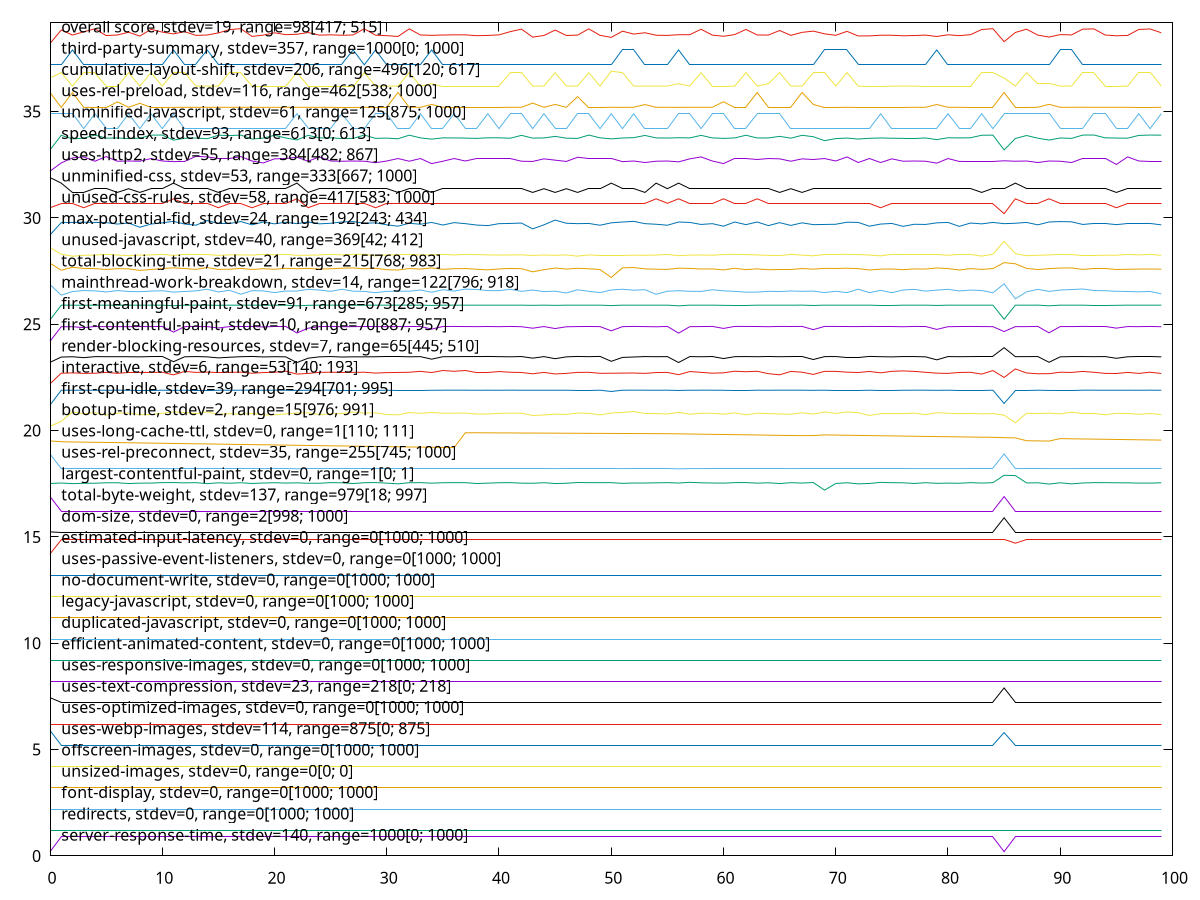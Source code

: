 $_serverResponseTime <<EOF
0.2
0.8999999999999999
0.8999999999999999
0.8999999999999999
0.8999999999999999
0.8999999999999999
0.8999999999999999
0.8999999999999999
0.8999999999999999
0.8999999999999999
0.8999999999999999
0.8999999999999999
0.8999999999999999
0.8999999999999999
0.8999999999999999
0.8999999999999999
0.8999999999999999
0.8999999999999999
0.8999999999999999
0.8999999999999999
0.8999999999999999
0.8999999999999999
0.8999999999999999
0.8999999999999999
0.8999999999999999
0.8999999999999999
0.8999999999999999
0.8999999999999999
0.8999999999999999
0.8999999999999999
0.8999999999999999
0.8999999999999999
0.8999999999999999
0.8999999999999999
0.8999999999999999
0.8999999999999999
0.8999999999999999
0.8999999999999999
0.8999999999999999
0.8999999999999999
0.8999999999999999
0.8999999999999999
0.8999999999999999
0.8999999999999999
0.8999999999999999
0.8999999999999999
0.8999999999999999
0.8999999999999999
0.8999999999999999
0.8999999999999999
0.8999999999999999
0.8999999999999999
0.8999999999999999
0.8999999999999999
0.8999999999999999
0.8999999999999999
0.8999999999999999
0.8999999999999999
0.8999999999999999
0.8999999999999999
0.8999999999999999
0.8999999999999999
0.8999999999999999
0.8999999999999999
0.8999999999999999
0.8999999999999999
0.8999999999999999
0.8999999999999999
0.8999999999999999
0.8999999999999999
0.8999999999999999
0.8999999999999999
0.8999999999999999
0.8999999999999999
0.8999999999999999
0.8999999999999999
0.8999999999999999
0.8999999999999999
0.8999999999999999
0.8999999999999999
0.8999999999999999
0.8999999999999999
0.8999999999999999
0.8999999999999999
0.8999999999999999
0.2
0.8999999999999999
0.8999999999999999
0.8999999999999999
0.8999999999999999
0.8999999999999999
0.8999999999999999
0.8999999999999999
0.8999999999999999
0.8999999999999999
0.8999999999999999
0.8999999999999999
0.8999999999999999
0.8999999999999999
0.8999999999999999
EOF
$_redirects <<EOF
1.2
1.2
1.2
1.2
1.2
1.2
1.2
1.2
1.2
1.2
1.2
1.2
1.2
1.2
1.2
1.2
1.2
1.2
1.2
1.2
1.2
1.2
1.2
1.2
1.2
1.2
1.2
1.2
1.2
1.2
1.2
1.2
1.2
1.2
1.2
1.2
1.2
1.2
1.2
1.2
1.2
1.2
1.2
1.2
1.2
1.2
1.2
1.2
1.2
1.2
1.2
1.2
1.2
1.2
1.2
1.2
1.2
1.2
1.2
1.2
1.2
1.2
1.2
1.2
1.2
1.2
1.2
1.2
1.2
1.2
1.2
1.2
1.2
1.2
1.2
1.2
1.2
1.2
1.2
1.2
1.2
1.2
1.2
1.2
1.2
1.2
1.2
1.2
1.2
1.2
1.2
1.2
1.2
1.2
1.2
1.2
1.2
1.2
1.2
1.2
EOF
$_fontDisplay <<EOF
2.2
2.2
2.2
2.2
2.2
2.2
2.2
2.2
2.2
2.2
2.2
2.2
2.2
2.2
2.2
2.2
2.2
2.2
2.2
2.2
2.2
2.2
2.2
2.2
2.2
2.2
2.2
2.2
2.2
2.2
2.2
2.2
2.2
2.2
2.2
2.2
2.2
2.2
2.2
2.2
2.2
2.2
2.2
2.2
2.2
2.2
2.2
2.2
2.2
2.2
2.2
2.2
2.2
2.2
2.2
2.2
2.2
2.2
2.2
2.2
2.2
2.2
2.2
2.2
2.2
2.2
2.2
2.2
2.2
2.2
2.2
2.2
2.2
2.2
2.2
2.2
2.2
2.2
2.2
2.2
2.2
2.2
2.2
2.2
2.2
2.2
2.2
2.2
2.2
2.2
2.2
2.2
2.2
2.2
2.2
2.2
2.2
2.2
2.2
2.2
EOF
$_unsizedImages <<EOF
3.2
3.2
3.2
3.2
3.2
3.2
3.2
3.2
3.2
3.2
3.2
3.2
3.2
3.2
3.2
3.2
3.2
3.2
3.2
3.2
3.2
3.2
3.2
3.2
3.2
3.2
3.2
3.2
3.2
3.2
3.2
3.2
3.2
3.2
3.2
3.2
3.2
3.2
3.2
3.2
3.2
3.2
3.2
3.2
3.2
3.2
3.2
3.2
3.2
3.2
3.2
3.2
3.2
3.2
3.2
3.2
3.2
3.2
3.2
3.2
3.2
3.2
3.2
3.2
3.2
3.2
3.2
3.2
3.2
3.2
3.2
3.2
3.2
3.2
3.2
3.2
3.2
3.2
3.2
3.2
3.2
3.2
3.2
3.2
3.2
3.2
3.2
3.2
3.2
3.2
3.2
3.2
3.2
3.2
3.2
3.2
3.2
3.2
3.2
3.2
EOF
$_offscreenImages <<EOF
4.2
4.2
4.2
4.2
4.2
4.2
4.2
4.2
4.2
4.2
4.2
4.2
4.2
4.2
4.2
4.2
4.2
4.2
4.2
4.2
4.2
4.2
4.2
4.2
4.2
4.2
4.2
4.2
4.2
4.2
4.2
4.2
4.2
4.2
4.2
4.2
4.2
4.2
4.2
4.2
4.2
4.2
4.2
4.2
4.2
4.2
4.2
4.2
4.2
4.2
4.2
4.2
4.2
4.2
4.2
4.2
4.2
4.2
4.2
4.2
4.2
4.2
4.2
4.2
4.2
4.2
4.2
4.2
4.2
4.2
4.2
4.2
4.2
4.2
4.2
4.2
4.2
4.2
4.2
4.2
4.2
4.2
4.2
4.2
4.2
4.2
4.2
4.2
4.2
4.2
4.2
4.2
4.2
4.2
4.2
4.2
4.2
4.2
4.2
4.2
EOF
$_usesWebpImages <<EOF
5.9
5.2
5.2
5.2
5.2
5.2
5.2
5.2
5.2
5.2
5.2
5.2
5.2
5.2
5.2
5.2
5.2
5.2
5.2
5.2
5.2
5.2
5.2
5.2
5.2
5.2
5.2
5.2
5.2
5.2
5.2
5.2
5.2
5.2
5.2
5.2
5.2
5.2
5.2
5.2
5.2
5.2
5.2
5.2
5.2
5.2
5.2
5.2
5.2
5.2
5.2
5.2
5.2
5.2
5.2
5.2
5.2
5.2
5.2
5.2
5.2
5.2
5.2
5.2
5.2
5.2
5.2
5.2
5.2
5.2
5.2
5.2
5.2
5.2
5.2
5.2
5.2
5.2
5.2
5.2
5.2
5.2
5.2
5.2
5.2
5.8
5.2
5.2
5.2
5.2
5.2
5.2
5.2
5.2
5.2
5.2
5.2
5.2
5.2
5.2
EOF
$_usesOptimizedImages <<EOF
6.2
6.2
6.2
6.2
6.2
6.2
6.2
6.2
6.2
6.2
6.2
6.2
6.2
6.2
6.2
6.2
6.2
6.2
6.2
6.2
6.2
6.2
6.2
6.2
6.2
6.2
6.2
6.2
6.2
6.2
6.2
6.2
6.2
6.2
6.2
6.2
6.2
6.2
6.2
6.2
6.2
6.2
6.2
6.2
6.2
6.2
6.2
6.2
6.2
6.2
6.2
6.2
6.2
6.2
6.2
6.2
6.2
6.2
6.2
6.2
6.2
6.2
6.2
6.2
6.2
6.2
6.2
6.2
6.2
6.2
6.2
6.2
6.2
6.2
6.2
6.2
6.2
6.2
6.2
6.2
6.2
6.2
6.2
6.2
6.2
6.2
6.2
6.2
6.2
6.2
6.2
6.2
6.2
6.2
6.2
6.2
6.2
6.2
6.2
6.2
EOF
$_usesTextCompression <<EOF
7.4421621621621625
7.2
7.2
7.2
7.2
7.2
7.2
7.2
7.2
7.2
7.2
7.2
7.2
7.2
7.2
7.2
7.2
7.2
7.2
7.2
7.2
7.2
7.2
7.2
7.2
7.2
7.2
7.2
7.2
7.2
7.2
7.2
7.2
7.2
7.2
7.2
7.2
7.2
7.2
7.2
7.2
7.2
7.2
7.2
7.2
7.2
7.2
7.2
7.2
7.2
7.2
7.2
7.2
7.2
7.2
7.2
7.2
7.2
7.2
7.2
7.2
7.2
7.2
7.2
7.2
7.2
7.2
7.2
7.2
7.2
7.2
7.2
7.2
7.2
7.2
7.2
7.2
7.2
7.2
7.2
7.2
7.2
7.2
7.2
7.2
7.9
7.2
7.2
7.2
7.2
7.2
7.2
7.2
7.2
7.2
7.2
7.2
7.2
7.2
7.2
EOF
$_usesResponsiveImages <<EOF
8.2
8.2
8.2
8.2
8.2
8.2
8.2
8.2
8.2
8.2
8.2
8.2
8.2
8.2
8.2
8.2
8.2
8.2
8.2
8.2
8.2
8.2
8.2
8.2
8.2
8.2
8.2
8.2
8.2
8.2
8.2
8.2
8.2
8.2
8.2
8.2
8.2
8.2
8.2
8.2
8.2
8.2
8.2
8.2
8.2
8.2
8.2
8.2
8.2
8.2
8.2
8.2
8.2
8.2
8.2
8.2
8.2
8.2
8.2
8.2
8.2
8.2
8.2
8.2
8.2
8.2
8.2
8.2
8.2
8.2
8.2
8.2
8.2
8.2
8.2
8.2
8.2
8.2
8.2
8.2
8.2
8.2
8.2
8.2
8.2
8.2
8.2
8.2
8.2
8.2
8.2
8.2
8.2
8.2
8.2
8.2
8.2
8.2
8.2
8.2
EOF
$_efficientAnimatedContent <<EOF
9.2
9.2
9.2
9.2
9.2
9.2
9.2
9.2
9.2
9.2
9.2
9.2
9.2
9.2
9.2
9.2
9.2
9.2
9.2
9.2
9.2
9.2
9.2
9.2
9.2
9.2
9.2
9.2
9.2
9.2
9.2
9.2
9.2
9.2
9.2
9.2
9.2
9.2
9.2
9.2
9.2
9.2
9.2
9.2
9.2
9.2
9.2
9.2
9.2
9.2
9.2
9.2
9.2
9.2
9.2
9.2
9.2
9.2
9.2
9.2
9.2
9.2
9.2
9.2
9.2
9.2
9.2
9.2
9.2
9.2
9.2
9.2
9.2
9.2
9.2
9.2
9.2
9.2
9.2
9.2
9.2
9.2
9.2
9.2
9.2
9.2
9.2
9.2
9.2
9.2
9.2
9.2
9.2
9.2
9.2
9.2
9.2
9.2
9.2
9.2
EOF
$_duplicatedJavascript <<EOF
10.2
10.2
10.2
10.2
10.2
10.2
10.2
10.2
10.2
10.2
10.2
10.2
10.2
10.2
10.2
10.2
10.2
10.2
10.2
10.2
10.2
10.2
10.2
10.2
10.2
10.2
10.2
10.2
10.2
10.2
10.2
10.2
10.2
10.2
10.2
10.2
10.2
10.2
10.2
10.2
10.2
10.2
10.2
10.2
10.2
10.2
10.2
10.2
10.2
10.2
10.2
10.2
10.2
10.2
10.2
10.2
10.2
10.2
10.2
10.2
10.2
10.2
10.2
10.2
10.2
10.2
10.2
10.2
10.2
10.2
10.2
10.2
10.2
10.2
10.2
10.2
10.2
10.2
10.2
10.2
10.2
10.2
10.2
10.2
10.2
10.2
10.2
10.2
10.2
10.2
10.2
10.2
10.2
10.2
10.2
10.2
10.2
10.2
10.2
10.2
EOF
$_legacyJavascript <<EOF
11.2
11.2
11.2
11.2
11.2
11.2
11.2
11.2
11.2
11.2
11.2
11.2
11.2
11.2
11.2
11.2
11.2
11.2
11.2
11.2
11.2
11.2
11.2
11.2
11.2
11.2
11.2
11.2
11.2
11.2
11.2
11.2
11.2
11.2
11.2
11.2
11.2
11.2
11.2
11.2
11.2
11.2
11.2
11.2
11.2
11.2
11.2
11.2
11.2
11.2
11.2
11.2
11.2
11.2
11.2
11.2
11.2
11.2
11.2
11.2
11.2
11.2
11.2
11.2
11.2
11.2
11.2
11.2
11.2
11.2
11.2
11.2
11.2
11.2
11.2
11.2
11.2
11.2
11.2
11.2
11.2
11.2
11.2
11.2
11.2
11.2
11.2
11.2
11.2
11.2
11.2
11.2
11.2
11.2
11.2
11.2
11.2
11.2
11.2
11.2
EOF
$_noDocumentWrite <<EOF
12.2
12.2
12.2
12.2
12.2
12.2
12.2
12.2
12.2
12.2
12.2
12.2
12.2
12.2
12.2
12.2
12.2
12.2
12.2
12.2
12.2
12.2
12.2
12.2
12.2
12.2
12.2
12.2
12.2
12.2
12.2
12.2
12.2
12.2
12.2
12.2
12.2
12.2
12.2
12.2
12.2
12.2
12.2
12.2
12.2
12.2
12.2
12.2
12.2
12.2
12.2
12.2
12.2
12.2
12.2
12.2
12.2
12.2
12.2
12.2
12.2
12.2
12.2
12.2
12.2
12.2
12.2
12.2
12.2
12.2
12.2
12.2
12.2
12.2
12.2
12.2
12.2
12.2
12.2
12.2
12.2
12.2
12.2
12.2
12.2
12.2
12.2
12.2
12.2
12.2
12.2
12.2
12.2
12.2
12.2
12.2
12.2
12.2
12.2
12.2
EOF
$_usesPassiveEventListeners <<EOF
13.2
13.2
13.2
13.2
13.2
13.2
13.2
13.2
13.2
13.2
13.2
13.2
13.2
13.2
13.2
13.2
13.2
13.2
13.2
13.2
13.2
13.2
13.2
13.2
13.2
13.2
13.2
13.2
13.2
13.2
13.2
13.2
13.2
13.2
13.2
13.2
13.2
13.2
13.2
13.2
13.2
13.2
13.2
13.2
13.2
13.2
13.2
13.2
13.2
13.2
13.2
13.2
13.2
13.2
13.2
13.2
13.2
13.2
13.2
13.2
13.2
13.2
13.2
13.2
13.2
13.2
13.2
13.2
13.2
13.2
13.2
13.2
13.2
13.2
13.2
13.2
13.2
13.2
13.2
13.2
13.2
13.2
13.2
13.2
13.2
13.2
13.2
13.2
13.2
13.2
13.2
13.2
13.2
13.2
13.2
13.2
13.2
13.2
13.2
13.2
EOF
$_estimatedInputLatency <<EOF
14.2
14.899999999999999
14.899999999999999
14.899999999999999
14.899999999999999
14.899999999999999
14.899999999999999
14.899999999999999
14.899999999999999
14.899999999999999
14.899999999999999
14.899999999999999
14.899999999999999
14.899999999999999
14.899999999999999
14.899999999999999
14.899999999999999
14.899999999999999
14.899999999999999
14.899999999999999
14.899999999999999
14.899999999999999
14.899999999999999
14.899999999999999
14.899999999999999
14.899999999999999
14.899999999999999
14.899999999999999
14.899999999999999
14.899999999999999
14.899999999999999
14.899999999999999
14.899999999999999
14.899999999999999
14.899999999999999
14.899999999999999
14.899999999999999
14.899999999999999
14.899999999999999
14.899999999999999
14.899999999999999
14.899999999999999
14.899999999999999
14.899999999999999
14.899999999999999
14.899999999999999
14.899999999999999
14.899999999999999
14.899999999999999
14.899999999999999
14.899999999999999
14.899999999999999
14.899999999999999
14.899999999999999
14.899999999999999
14.899999999999999
14.899999999999999
14.899999999999999
14.899999999999999
14.899999999999999
14.899999999999999
14.899999999999999
14.899999999999999
14.899999999999999
14.899999999999999
14.899999999999999
14.899999999999999
14.899999999999999
14.899999999999999
14.899999999999999
14.899999999999999
14.899999999999999
14.899999999999999
14.899999999999999
14.899999999999999
14.899999999999999
14.899999999999999
14.899999999999999
14.899999999999999
14.899999999999999
14.899999999999999
14.899999999999999
14.899999999999999
14.899999999999999
14.899999999999999
14.899999999999999
14.704806076792355
14.899999999999999
14.899999999999999
14.899999999999999
14.899999999999999
14.899999999999999
14.899999999999999
14.899999999999999
14.899999999999999
14.899999999999999
14.899999999999999
14.899999999999999
14.899999999999999
14.899999999999999
EOF
$_domSize <<EOF
15.238846264734967
15.2
15.2
15.2
15.2
15.2
15.2
15.2
15.2
15.2
15.2
15.2
15.2
15.2
15.2
15.2
15.2
15.2
15.2
15.2
15.2
15.2
15.2
15.2
15.2
15.2
15.2
15.2
15.2
15.2
15.2
15.2
15.2
15.2
15.2
15.2
15.2
15.2
15.2
15.2
15.2
15.2
15.2
15.2
15.2
15.2
15.2
15.2
15.2
15.2
15.2
15.2
15.2
15.2
15.2
15.2
15.2
15.2
15.2
15.2
15.2
15.2
15.2
15.2
15.2
15.2
15.2
15.2
15.2
15.2
15.2
15.2
15.2
15.2
15.2
15.2
15.2
15.2
15.2
15.2
15.2
15.2
15.2
15.2
15.2
15.899999999999999
15.2
15.2
15.2
15.2
15.2
15.2
15.2
15.2
15.2
15.2
15.2
15.2
15.2
15.2
EOF
$_totalByteWeight <<EOF
16.899794970571854
16.2
16.200009660010437
16.200009899709308
16.20000974832004
16.200009811398687
16.200009824014455
16.200009735704345
16.200009824014455
16.200009811398687
16.20000974832004
16.200009735704345
16.200009735704345
16.200009899709308
16.20000988709347
16.200009824014455
16.200009735704345
16.200009824014455
16.200009735704345
16.200009811398687
16.20000988709347
16.200009735704345
16.200009735704345
16.200009672626056
16.200009660010437
16.200009811398687
16.200009811398687
16.200009735704345
16.200009735704345
16.200009811398687
16.200009899709308
16.200009735704345
16.20000974832004
16.200009735704345
16.200009735704345
16.20000974832004
16.200009760935743
16.200010189876945
16.2000102655739
16.200010189876945
16.200010189876945
16.200010341271298
16.200010114180422
16.200010101564377
16.200010114180422
16.20001029080632
16.200010114180422
16.200010215109216
16.200010114180422
16.200010114180422
16.200010429585475
16.20001035388757
16.200010189876945
16.200010114180422
16.200010202493072
16.200010114180422
16.20001035388757
16.200010202493072
16.200010189876945
16.200010114180422
16.200010341271298
16.200010189876945
16.2000102655739
16.200010278190103
16.200010126796478
16.20001029080632
16.200010202493072
16.200010215109216
16.200010656681798
16.200010719764805
16.200010883782042
16.200010732381443
16.200010568366096
16.200010568366096
16.200010568366096
16.200010568366096
16.200010568366096
16.200010644065234
16.200010644065234
16.200010568366096
16.200010568366096
16.200010568366096
16.200010555749614
16.20001058098259
16.200010744998092
16.9
16.20000095811719
16.20000588848262
16.20000556057482
16.20000556057482
16.200010719764805
16.200010732381443
16.200010644065234
16.20001058098259
16.20001063144868
16.200010568366096
16.200010644065234
16.200010656681798
16.200010644065234
16.200010568366096
EOF
$_largestContentfulPaint <<EOF
17.510997487130904
17.536342728509474
17.506016553255268
17.521808501937077
17.52635760190377
17.545920608445627
17.547109631864636
17.511007314789136
17.529123257704878
17.531930228693312
17.553953093124793
17.556911763927495
17.542510777023985
17.55258096279986
17.50604184231919
17.545909606968255
17.5248500695104
17.54914617173584
17.513742329381415
17.534703321560485
17.549222090404296
17.53263837550561
17.54300115502019
17.523586845791698
17.524338881073906
17.55475017320101
17.54654783294774
17.511295640652126
17.548469078504745
17.556838735746446
17.529428153582202
17.49615038905086
17.54924895346573
17.5528632055731
17.52859848172465
17.548993970454152
17.554646551065783
17.552252641269014
17.512053907271998
17.528929854476207
17.54850901785668
17.55358015144139
17.528452053334668
17.523392434859016
17.55013584785458
17.510851212372646
17.522815078941687
17.560484851358765
17.551876430992536
17.552073051329558
17.552665198125776
17.519233272932993
17.535277518588423
17.53494142529802
17.54491649624829
17.55278570581836
17.533539212800452
17.568085722102612
17.546243330076237
17.53561247882975
17.52953672038678
17.55457702212628
17.555713354234186
17.529219675541228
17.546595047484125
17.510946879311785
17.550829914770883
17.53321695868951
17.557187496285703
17.2
17.51392222657837
17.547244559296267
17.49532073406821
17.515042193384428
17.565385823376104
17.550943493385
17.54587348099233
17.514030558566237
17.550117987384976
17.520328872427143
17.530149711578073
17.523924809087454
17.552834418063718
17.532572416874384
17.551282095669553
17.9
17.88516633883435
17.538339884358976
17.547067937078392
17.48595315286031
17.546931167918775
17.494923436042846
17.53607130259601
17.552757892882383
17.553190543384577
17.546869883583547
17.5438130426564
17.52992391845235
17.53102177222929
17.54686457275775
EOF
$_usesRelPreconnect <<EOF
18.9
18.21306816202849
18.214287206993834
18.214287206993834
18.214287206993834
18.214287206993834
18.214287206993834
18.214287206993834
18.214287206993834
18.214287206993834
18.214287206993834
18.20744836473825
18.214287206993834
18.214287206993834
18.214287206993834
18.214287206993834
18.214287206993834
18.214287206993834
18.214287206993834
18.211093309184633
18.214287206993834
18.214287206993834
18.205321131273728
18.214287206993834
18.214287206993834
18.214287206993834
18.214287206993834
18.214287206993834
18.214287206993834
18.214287206993834
18.214287206993834
18.214287206993834
18.214287206993834
18.214287206993834
18.214287206993834
18.214287206993834
18.214287206993834
18.214287206993834
18.214287206993834
18.214287206993834
18.214287206993834
18.214287206993834
18.214287206993834
18.214287206993834
18.214287206993834
18.212863971996796
18.214287206993834
18.214287206993834
18.214287206993834
18.214287206993834
18.214287206993834
18.21410130263662
18.214287206993834
18.214287206993834
18.214287206993834
18.214287206993834
18.2
18.214287206993834
18.21346739925464
18.214287206993834
18.214287206993834
18.214287206993834
18.214287206993834
18.214287206993834
18.214287206993834
18.214287206993834
18.214195778621434
18.214244540420047
18.214287206993834
18.214287206993834
18.214287206993834
18.214287206993834
18.214287206993834
18.214287206993834
18.214287206993834
18.214287206993834
18.214287206993834
18.213318066246387
18.214031207551113
18.213939779178713
18.214287206993834
18.213476542091882
18.214287206993834
18.214287206993834
18.214287206993834
18.9
18.214046445613178
18.214287206993834
18.214287206993834
18.213116923827105
18.214287206993834
18.214000731426978
18.214287206993834
18.214287206993834
18.214287206993834
18.214287206993834
18.214287206993834
18.214287206993834
18.214259778482113
18.214287206993834
EOF
$_usesLongCacheTtl <<EOF
19.515041451082823
19.478152238269086
19.465575341133803
19.45773597985759
19.44989720493682
19.443435745972085
19.435598129427486
19.42776109906165
19.419924654816946
19.412088796635064
19.404253524458607
19.395299645168617
19.3874656285229
19.37963219770065
19.37291829464809
19.365085951630387
19.357254194270677
19.34942302251155
19.341592436295155
19.33376243556363
19.325933020259274
19.31810419032423
19.30915767281742
19.299953624804672
19.292126648443695
19.28430025721586
19.277850880646632
19.270025645284775
19.26220099487975
19.254376929373986
19.24655344870972
19.238730552829157
19.230908241674744
19.223086515188704
19.215265373313326
19.207819631642167
19.2
19.9
19.89758648219536
19.89517301981312
19.89275961285165
19.89034626130923
19.886547079130125
19.88447853453149
19.882065283958806
19.878962614649456
19.876549490738682
19.87413642223991
19.871723409151286
19.869310451471318
19.866897549198004
19.864484702329936
19.862071910865325
19.85965917480254
19.857246494139954
19.854833868875623
19.84775623821997
19.83990164667961
19.83204764231945
19.824194225081325
19.817727972333703
19.809875714643848
19.80202404389913
19.79417296004199
19.78493594369664
19.77708604797537
19.7696135688297
19.76176518950174
19.767409215003234
19.797230243508462
19.78967190077135
19.782114101935097
19.773169770208707
19.765613069740912
19.75805691302232
19.750501300001172
19.742946230626
19.73539170484511
19.727837722606964
19.72028428385972
19.712731388551987
19.705179036631996
19.69762722804843
19.69007596274923
19.683912188541857
19.66665541026345
19.656949719343356
19.523286079380505
19.51574744175379
19.50820934615697
19.623525876025706
19.614394213445735
19.606570403985433
19.599864745986064
19.592042020063605
19.584219877502544
19.57639831824555
19.56857734223513
19.560756949413882
19.552937139724396
EOF
$_bootupTime <<EOF
20.2
20.439612044941967
20.875805931679274
20.787445525040077
20.845440781376183
20.73004872540893
20.822912261520717
20.82034159782556
20.75106848771967
20.7503710328044
20.81364082815143
20.878226485231682
20.852231390539423
20.79623691081961
20.87866477952662
20.76451255728887
20.79648374712781
20.773205667809588
20.80333262306189
20.741405310418052
20.743930116553003
20.781297952745383
20.829866758669038
20.837723693652283
20.751145954119792
20.78978444562562
20.803896037392708
20.872687904707323
20.825116742565886
20.83565661270209
20.75663145284922
20.740584113420493
20.84715807041796
20.811894262991295
20.851511791726235
20.81781191996436
20.81884872935037
20.825559386347088
20.779328135747118
20.778976419428478
20.811529980996788
20.820594180747122
20.819956575012238
20.711230912722716
20.734372256510774
20.77315512146483
20.761193468422587
20.825080843011435
20.810691590291263
20.738848405305824
20.828377625840886
20.85517306821399
20.9
20.801431688581626
20.802854682546325
20.776586483507923
20.859612432035075
20.769699327534013
20.818692077644563
20.814282832603485
20.77468302404013
20.833312003333152
20.74394311553244
20.819667701274845
20.799551541343565
20.78472634415667
20.76583718621437
20.840973908929264
20.774102442515304
20.877832939526005
20.805156377333642
20.876099038163527
20.843462251821947
20.71115055484897
20.797051229594942
20.796520767095796
20.796422044005375
20.824829506153645
20.748897106980763
20.842383279786958
20.81579522845376
20.791683786045624
20.80874458799567
20.783501500889336
20.800031147517444
20.726315949496726
20.36917816931483
20.817184442602787
20.802131185341914
20.824314645728585
20.786610616873443
20.868284220978836
20.800203254930217
20.804862856392123
20.74480069701341
20.814319159146663
20.801321194570193
20.767325340126902
20.80350413255115
20.753557457292107
EOF
$_firstCpuIdle <<EOF
21.2
21.899429128654344
21.89949070140959
21.898047516286592
21.899792358603676
21.899576325242695
21.89970271485927
21.899541983036258
21.89982943671675
21.89970923444634
21.899955699539834
21.89030835426565
21.899638023485743
21.8998694327049
21.89969943513459
21.89745853727722
21.899656168781746
21.899832333116624
21.899953851805474
21.89910280096051
21.899812348731935
21.89992444611217
21.888679488437948
21.897182124175995
21.899669527231268
21.899997636181798
21.899453661738033
21.899607450966894
21.89981897528242
21.899865904857606
21.899554534962085
21.899720770039508
21.89978264671742
21.89991387757684
21.895635460689718
21.89980788558353
21.899923230616043
21.89973354631573
21.899632770180247
21.899844214228445
21.899561839801297
21.899932297874706
21.899495519957686
21.8970812983861
21.89977092817958
21.896509904057826
21.899397378976843
21.89974060211723
21.89985723209185
21.899645938354027
21.83939711101641
21.899603847116826
21.89997107041114
21.899690388800323
21.89936096498829
21.899971778906714
21.888346493550987
21.89956268099026
21.899754307776075
21.899993093691993
21.896715392815203
21.899961428030384
21.899951835852676
21.89980765956875
21.899518997686528
21.899947504431385
21.89986384033486
21.89999355917036
21.89466890373659
21.899930204446004
21.899907851343613
21.89979188728657
21.89973229751935
21.8999469255754
21.899877630101166
21.89987704872945
21.899448619399752
21.89993132595955
21.899841526700683
21.89506030931561
21.89950760820527
21.8997885688281
21.899906971549665
21.89974771158949
21.89960373269604
21.276631399460605
21.89961137807939
21.899620220201626
21.9
21.888932322063393
21.899781326208284
21.899687277379325
21.899976644306378
21.899689611000294
21.899685873252608
21.897196489839633
21.899732562423512
21.89961419892484
21.899911463611108
21.899484383360793
EOF
$_interactive <<EOF
22.2
22.698139040263108
22.714693217587442
22.690742688429673
22.69769248381083
22.73861081275128
22.69376009081448
22.73377087644799
22.732085759249063
22.735656034715714
22.743621390407093
22.62104276246231
22.783811646210673
22.737738204607066
22.749919408345463
22.72995910195223
22.738523479667297
22.748558071616095
22.69625090431645
22.729496173805437
22.742313114613808
22.791520754951303
22.65775941310608
22.689119907288173
22.739676528144482
22.745128262013893
22.73476936932984
22.739293865294012
22.74424340227535
22.704159640290033
22.72632823963692
22.734714726416744
22.743208359249344
22.785614440637094
22.73067223025657
22.826678483220547
22.7894337385301
22.826058471439953
22.7289318456581
22.73310156921164
22.776665532619447
22.74393179306577
22.732593320815003
22.67113766270423
22.735537987847728
22.6637410071309
22.68970749583824
22.73829701043592
22.741152409450116
22.695273939917104
22.696966148814873
22.704337587322964
22.706778514066844
22.691550210804053
22.730402969269882
22.736171321017775
22.629437142743075
22.777176471403344
22.739180883475015
22.699764521890295
22.716949038297212
22.79310650612155
22.768272599555328
22.79041519207433
22.67738374595891
22.623899452042775
22.782016673938806
22.74746159929658
22.641393454014498
22.78511956562046
22.785832240510086
22.747075379185745
22.732604936735644
22.780468749910877
22.717119853586905
22.788118209145495
22.807189545969287
22.78444683560494
22.74035346992926
22.7014587621377
22.69040423259688
22.73276698461205
22.742708498200646
22.65583004379093
22.824385557171443
22.499617072597474
22.9
22.70980755878581
22.6732580881015
22.675872722715464
22.746507553411835
22.734631601783267
22.782818560746787
22.743159651840724
22.690383687077286
22.68530012346128
22.73729357978381
22.690423636861226
22.745286473168047
22.685287025229577
EOF
$_renderBlockingResources <<EOF
23.20882882882883
23.458558558558558
23.47243243243243
23.43081081081081
23.47747747747748
23.476216216216216
23.474954954954953
23.473693693693694
23.467387387387387
23.48126126126126
23.486306306306307
23.24036036036036
23.47117117117117
23.48126126126126
23.467387387387387
23.41945945945946
23.44972972972973
23.474954954954953
23.486306306306307
23.4636036036036
23.474954954954953
23.46864864864865
23.2
23.405585585585584
23.46864864864865
23.482522522522522
23.45981981981982
23.46864864864865
23.467387387387387
23.473693693693694
23.478738738738738
23.478738738738738
23.47117117117117
23.47747747747748
23.358918918918917
23.474954954954953
23.47747747747748
23.482522522522522
23.48
23.486306306306307
23.47747747747748
23.46990990990991
23.482522522522522
23.406846846846847
23.478738738738738
23.381621621621623
23.467387387387387
23.487567567567567
23.476216216216216
23.48882882882883
23.258018018018017
23.4409009009009
23.46108108108108
23.48126126126126
23.473693693693694
23.48
23.201261261261262
23.48126126126126
23.47243243243243
23.48378378378378
23.387927927927926
23.476216216216216
23.482522522522522
23.473693693693694
23.485045045045045
23.473693693693694
23.482522522522522
23.48378378378378
23.342522522522522
23.478738738738738
23.482522522522522
23.456036036036036
23.456036036036036
23.48882882882883
23.474954954954953
23.466126126126124
23.482522522522522
23.48126126126126
23.46864864864865
23.327387387387386
23.48126126126126
23.474954954954953
23.48
23.485045045045045
23.485045045045045
23.9
23.476216216216216
23.478738738738738
23.482522522522522
23.213873873873872
23.46864864864865
23.48
23.48126126126126
23.476216216216216
23.48126126126126
23.399279279279277
23.47117117117117
23.473693693693694
23.473693693693694
23.467387387387387
EOF
$_firstContentfulPaint <<EOF
24.2
24.8830266251338
24.884848314297503
24.84269444542244
24.893804454697722
24.887385159145733
24.891137476036484
24.886367173512554
24.894908926683225
24.8913312823279
24.898676046143443
24.632502712086655
24.889215739413928
24.896101215992605
24.891039989691304
24.82580162333443
24.889754524357162
24.89499523758265
24.898620850364786
24.873407416744897
24.894399815164054
24.89774271047514
24.59101647271894
24.81793229570423
24.890151295484355
24.899929326106708
24.883752202653493
24.888308383213495
24.894597223312033
24.895996012418667
24.88673916469817
24.89167425853336
24.893515292293635
24.897427227608983
24.77455353907991
24.894266870249197
24.897706423179113
24.892054212630157
24.88905978932425
24.895349338572657
24.886955693659782
24.897977137151493
24.88499096638002
24.815070952533375
24.893166456762977
24.79894533567271
24.88208811824005
24.892264085880754
24.89573741375575
24.88945073085252
24.692879083052972
24.888201460546643
24.899135285127755
24.890771129190835
24.8810124357003
24.899156456376087
24.582634769964837
24.88698063001538
24.892671840176046
24.899793523163893
24.804727103520555
24.8988471812279
24.898560631840734
24.89426013819955
24.885686208327417
24.89843125607368
24.89593444987975
24.89980743861127
24.747975010107428
24.897914631005673
24.89724736708002
24.893790420400194
24.892017070464274
24.898413966990187
24.896345697883728
24.896328357560748
24.88360304531968
24.89794811713144
24.89526923310145
24.758690972986326
24.88534889442673
24.893691611112736
24.897221110307118
24.89247558475378
24.888198065917067
24.657207754513845
24.888424905236494
24.888687293737867
24.9
24.597402550021208
24.893475979598698
24.890678667496474
24.89930185215515
24.8907480148842
24.890636943075016
24.818340374008315
24.89202494926674
24.88850860848124
24.89735517719324
24.884661289798366
EOF
$_firstMeaningfulPaint <<EOF
25.2
25.8982266592088
25.898416985277027
25.894012841977748
25.899352703083807
25.89868202923474
25.899074063032167
25.898575672339756
25.899468095882238
25.89909431148628
25.89986167621949
25.872052473009518
25.89887328422597
25.89959266364109
25.89906387787371
25.892247917163246
25.898929575289184
25.899477113454754
25.899855909486206
25.897221665520178
25.899414905032963
25.89976416336624
25.867718082169496
25.89142574715899
25.89897102906194
25.899992616147415
25.898302465948646
25.898778485650258
25.89943552980111
25.89958167220359
25.898614537158842
25.899130144884197
25.899322492033235
25.89973120241181
25.88689363028772
25.89940101524131
25.89976037214954
25.89916984165069
25.898856990904367
25.899514109145635
25.89863715962745
25.899788655748633
25.89843188925216
25.89112680033183
25.89928604646594
25.88944203142831
25.89812860607731
25.899191768745283
25.899554654385323
25.89889783561348
25.87836046315899
25.898767314605717
25.89990965649626
25.89903578792128
25.89801622113671
25.899911868421615
25.866842380341737
25.898639764922915
25.899234370015233
25.899978427755304
25.890046097788165
25.899879556035877
25.899849617987552
25.899400311891604
25.898504526598284
25.899836101092596
25.899575240285227
25.899979881610573
25.884116764168365
25.8997821252443
25.899712410980214
25.899351236811338
25.89916596111907
25.899834294767263
25.899618206570157
25.899616394891435
25.8982868823192
25.899785623800906
25.899505739902583
25.8852363443485
25.898469284785488
25.89934091343479
25.89970966773046
25.899213865681325
25.8987669599423
25.2384920486116
25.898790659614367
25.898818073386604
25.9
25.86838528544905
25.899318384729526
25.899026127727268
25.899927059052114
25.899033372989475
25.89902176845169
25.891468382280667
25.899166784278986
25.89879940474487
25.899723674743196
25.89839744536962
EOF
$_mainthreadWorkBreakdown <<EOF
26.866964165554137
26.37027113791483
26.53651663006607
26.588293906423225
26.569845686174844
26.520999178821878
26.58426022630007
26.542157656780564
26.532587929389987
26.559920169391983
26.576708790162122
26.51314453505196
26.54067554590422
26.570915280161437
26.64854791131932
26.52165302826613
26.597350313314145
26.41236457080574
26.580641885754776
26.56900069848124
26.490786183891114
26.56466054410832
26.561207355499555
26.643743599658798
26.609123925114893
26.547884409816497
26.646112421968727
26.55737785031673
26.545762562907385
26.483313321251348
26.547730155677435
26.556609503427932
26.554914000662652
26.612616332196684
26.50565854861599
26.624856156047084
26.560278264716523
26.652826124331554
26.635648447904355
26.58464831464384
26.580815123839876
26.64525620697406
26.54867266776039
26.609641064618735
26.536086150807165
26.556660734225975
26.471873010577074
26.621454695164562
26.55074491227645
26.489962691497663
26.612208210184328
26.647500411080582
26.603360182595576
26.62548528472316
26.4103010967299
26.55378585028811
26.578380128032386
26.551348271179315
26.545329394808586
26.624645023494242
26.573396363659025
26.548852560519276
26.510610963129682
26.511984520386626
26.55219528769669
26.537949593077176
26.564405240865682
26.549238000310808
26.560960201725486
26.490777424615658
26.550920372534545
26.48874891089969
26.649488542159382
26.486131137025232
26.594139654776242
26.48481914007294
26.611333397045357
26.642541699667873
26.558670676759036
26.606001737927286
26.643735398059246
26.5663491018694
26.607897300872434
26.586827954836753
26.482707255306927
26.9
26.2
26.524478703193434
26.64553072830417
26.54559530903004
26.609249051064126
26.634301536810206
26.657872506423924
26.58948112583399
26.57736477740305
26.55181031690735
26.541178274057124
26.524790073879238
26.544334105785115
26.430140296129032
EOF
$_totalBlockingTime <<EOF
27.872960867417202
27.540223178157394
27.680266352370943
27.627543433593097
27.6170574627136
27.57752988335606
27.613533333832663
27.60644256636636
27.532615866160498
27.577529883356053
27.620567266365864
27.65485201112881
27.620567266365864
27.581190824855664
27.668135901599676
27.581190824855664
27.588473134987755
27.627543433593097
27.57752988335606
27.61353333383267
27.584838614770227
27.631009565692985
27.609994996156267
27.627543433593104
27.59570189453016
27.60999499615626
27.63446090964774
27.648116110553833
27.609994996156274
27.631009565692985
27.566469332063477
27.551544989908802
27.62056726636587
27.59570189453016
27.64811611055384
27.584838614770227
27.613533333832663
27.620567266365857
27.58847313498775
27.55903204306278
27.602876161377562
27.624062628621253
27.613533333832663
27.46617393095313
27.566469332063484
27.64472506500043
27.59570189453016
27.634757030916294
27.609994996156267
27.573855908495474
27.2
27.654852011128803
27.66813590159968
27.60644256636636
27.588473134987755
27.581190824855664
27.637897350516603
27.627543433593097
27.599295898321277
27.602876161377555
27.55529467770495
27.63446090964774
27.57016901859592
27.60644256636636
27.562756967374632
27.588473134987755
27.588473134987755
27.62056726636587
27.59209426752263
27.631009565692985
27.624062628621253
27.637897350516603
27.6170574627136
27.551544989908802
27.592094267522643
27.599295898321284
27.566469332063484
27.602876161377555
27.59570189453016
27.64811611055384
27.620567266365857
27.551544989908802
27.6170574627136
27.581190824855664
27.62056726636587
27.9
27.844638854420086
27.627543433593097
27.57385590849548
27.617057462713607
27.644725065000422
27.651491796934252
27.581190824855664
27.602876161377562
27.602876161377555
27.573855908495474
27.588473134987762
27.59570189453016
27.599295898321277
27.588473134987755
EOF
$_unusedJavascript <<EOF
28.59904458598726
28.29808917197452
28.2
28.244585987261146
28.25127388535032
28.29140127388535
28.255732484076432
28.22452229299363
28.255732484076432
28.260191082802546
28.286942675159235
28.237898089171974
28.289171974522294
28.284713375796176
28.278025477707004
28.240127388535033
28.264649681528663
28.262420382165605
28.25127388535032
28.286942675159235
28.264649681528663
28.29140127388535
28.242356687898088
28.2468152866242
28.260191082802546
28.286942675159235
28.262420382165605
28.286942675159235
28.289171974522294
28.213375796178344
28.260191082802546
28.27356687898089
28.286942675159235
28.25796178343949
28.264649681528663
28.289171974522294
28.25796178343949
28.289171974522294
28.278025477707004
28.260191082802546
28.255732484076432
28.25796178343949
28.264649681528663
28.235668789808916
28.25796178343949
28.242356687898088
28.262420382165605
28.204458598726113
28.262420382165605
28.2468152866242
28.2468152866242
28.2468152866242
28.25127388535032
28.244585987261146
28.255732484076432
28.284713375796176
28.22452229299363
28.253503184713374
28.25796178343949
28.2468152866242
28.280254777070063
28.29140127388535
28.278025477707004
28.25796178343949
28.242356687898088
28.228980891719743
28.286942675159235
28.25127388535032
28.220063694267516
28.286942675159235
28.286942675159235
28.29140127388535
28.278025477707004
28.255732484076432
28.217834394904457
28.289171974522294
28.286942675159235
28.286942675159235
28.286942675159235
28.286942675159235
28.2468152866242
28.284713375796176
28.286942675159235
28.204458598726113
28.29140127388535
28.9
28.32261146496815
28.22452229299363
28.244585987261146
28.262420382165605
28.286942675159235
28.27579617834395
28.255732484076432
28.255732484076432
28.24904458598726
28.2468152866242
28.286942675159235
28.260191082802546
28.29140127388535
28.240127388535033
EOF
$_maxPotentialFid <<EOF
29.2
29.779495992686034
29.789257980864328
29.799071021388933
29.789257980864328
29.779495992686034
29.71259233472967
29.760125243755642
29.56048288634501
29.712592334729653
29.769785076122087
29.838833079686655
29.71259233472967
29.657235960867393
29.87940859878308
29.721996781695566
29.721996781695566
29.8288161611185
29.675484484533
29.80893508816617
29.721996781695566
29.799071021388933
29.73145228030764
29.80893508816617
29.721996781695566
29.75051650162401
29.80893508816615
29.828816161118482
29.750516501624045
29.769785076122087
29.675484484532987
29.612501822663738
29.750516501624045
29.70323891474319
29.789257980864328
29.666334812730813
29.779495992686034
29.73145228030762
29.6663348127308
29.639190482804132
29.731452280307657
29.740958849356062
29.760125243755642
29.48580917595107
29.675484484533
29.9
29.750516501624027
29.73145228030764
29.740958849356062
29.657235960867393
29.7697850761221
29.808935088166134
29.838833079686676
29.73145228030764
29.70323891474319
29.657235960867393
29.80893508816615
29.789257980864328
29.6939364913214
29.73145228030764
29.612501822663738
29.80893508816615
29.68468502842854
29.80893508816615
29.639190482804114
29.779495992686034
29.648187871657605
29.7697850761221
29.68468502842852
29.6939364913214
29.70323891474319
29.799071021388933
29.789257980864328
29.612501822663738
29.712592334729685
29.74095884935608
29.60370651606658
29.70323891474319
29.6939364913214
29.769785076122087
29.78925798086431
29.60370651606658
29.760125243755642
29.721996781695566
29.789257980864345
29.73145228030764
29.750516501624027
29.789257980864328
29.67548448453302
29.80893508816617
29.8288161611185
29.818850148134107
29.6939364913214
29.72199678169558
29.721996781695566
29.68468502842854
29.72199678169558
29.721996781695566
29.740958849356062
29.675484484533
EOF
$_unusedCssRules <<EOF
30.48
30.689999999999998
30.689999999999998
30.48
30.689999999999998
30.689999999999998
30.689999999999998
30.689999999999998
30.689999999999998
30.689999999999998
30.689999999999998
30.9
30.689999999999998
30.689999999999998
30.689999999999998
30.48
30.689999999999998
30.689999999999998
30.48
30.689999999999998
30.689999999999998
30.689999999999998
30.9
30.48
30.689999999999998
30.689999999999998
30.689999999999998
30.689999999999998
30.689999999999998
30.48
30.689999999999998
30.689999999999998
30.689999999999998
30.689999999999998
30.689999999999998
30.689999999999998
30.689999999999998
30.689999999999998
30.689999999999998
30.689999999999998
30.689999999999998
30.689999999999998
30.689999999999998
30.689999999999998
30.689999999999998
30.689999999999998
30.689999999999998
30.689999999999998
30.689999999999998
30.689999999999998
30.689999999999998
30.689999999999998
30.689999999999998
30.689999999999998
30.9
30.689999999999998
30.9
30.689999999999998
30.689999999999998
30.689999999999998
30.9
30.689999999999998
30.689999999999998
30.9
30.689999999999998
30.689999999999998
30.689999999999998
30.689999999999998
30.689999999999998
30.689999999999998
30.689999999999998
30.689999999999998
30.689999999999998
30.689999999999998
30.48
30.689999999999998
30.689999999999998
30.689999999999998
30.689999999999998
30.689999999999998
30.689999999999998
30.689999999999998
30.689999999999998
30.689999999999998
30.689999999999998
30.2
30.9
30.689999999999998
30.689999999999998
30.9
30.689999999999998
30.689999999999998
30.689999999999998
30.689999999999998
30.689999999999998
30.48
30.689999999999998
30.689999999999998
30.689999999999998
30.689999999999998
EOF
$_unminifiedCss <<EOF
31.9
31.6375
31.2
31.2
31.375
31.375
31.2
31.375
31.2
31.375
31.375
31.6375
31.375
31.375
31.375
31.2
31.375
31.375
31.375
31.375
31.375
31.375
31.6375
31.2
31.375
31.375
31.375
31.375
31.375
31.375
31.375
31.2
31.375
31.375
31.2
31.375
31.375
31.375
31.375
31.375
31.375
31.375
31.375
31.2
31.375
31.2
31.375
31.2
31.375
31.375
31.6375
31.375
31.375
31.2
31.6375
31.375
31.6375
31.375
31.375
31.375
31.375
31.375
31.375
31.375
31.375
31.2
31.375
31.2
31.375
31.375
31.375
31.375
31.375
31.375
31.375
31.375
31.375
31.375
31.375
31.375
31.375
31.375
31.375
31.2
31.375
31.375
31.6375
31.375
31.375
31.375
31.375
31.375
31.375
31.375
31.375
31.2
31.375
31.375
31.375
31.375
EOF
$_usesHttp2 <<EOF
32.2
32.586309523809526
32.824107142857144
32.86964285714286
32.66726190476191
32.88482142857143
32.66726190476191
32.67738095238096
32.66726190476191
32.79375
32.67738095238096
32.64702380952381
32.65714285714286
32.900000000000006
32.86964285714286
32.77857142857143
32.77857142857143
32.88482142857143
32.67738095238096
32.586309523809526
32.77857142857143
32.79375
32.854464285714286
32.66726190476191
32.86964285714286
32.67738095238096
32.66726190476191
32.67738095238096
32.66726190476191
32.596428571428575
32.67738095238096
32.79375
32.66726190476191
32.79375
32.555952380952384
32.66726190476191
32.79375
32.67738095238096
32.79375
32.77857142857143
32.77857142857143
32.79375
32.66726190476191
32.65714285714286
32.77857142857143
32.71785714285715
32.65714285714286
32.854464285714286
32.79375
32.79375
32.79375
32.64702380952381
32.67738095238096
32.606547619047625
32.66726190476191
32.67738095238096
32.636904761904766
32.77857142857143
32.86964285714286
32.67738095238096
32.555952380952384
32.79375
32.79375
32.74821428571429
32.79375
32.77857142857143
32.66726190476191
32.77857142857143
32.74821428571429
32.79375
32.67738095238096
32.86964285714286
32.606547619047625
32.79375
32.606547619047625
32.77857142857143
32.66726190476191
32.67738095238096
32.66726190476191
32.576190476190476
32.79375
32.65714285714286
32.67738095238096
32.67738095238096
32.67738095238096
32.6875
32.66726190476191
32.67738095238096
32.606547619047625
32.67738095238096
32.66726190476191
32.606547619047625
32.79375
32.79375
32.79375
32.51547619047619
32.86964285714286
32.67738095238096
32.66726190476191
32.66726190476191
EOF
$_speedIndex <<EOF
33.2
33.88530524219731
33.71813300546687
33.75087934134254
33.89914748162752
33.75214122351088
33.76194302464153
33.731944964921276
33.751596687269064
33.89316351010159
33.89875077555925
33.659331734974394
33.74768662417676
33.7579383489817
33.72592896092176
33.88964587175943
33.87427039980866
33.895431507821144
33.71082633144361
33.75611375654043
33.8860883265819
33.76031980887336
33.66851821750886
33.88653519998552
33.76209748141139
33.768777571742454
33.734315668107484
33.7408009525403
33.8983447635685
33.74112222110832
33.754305679787436
33.72153070177613
33.892348381359255
33.76437817109063
33.705586521865676
33.76677467063756
33.76191645495554
33.754584889275186
33.74030030146672
33.768419924377596
33.76891179772294
33.74788278833764
33.883642146775685
33.7538103989482
33.76138984802743
33.834925979032334
33.75059567437425
33.73952272760923
33.89714751853735
33.76822151948743
33.71784964675459
33.7593188982109
33.77501253139276
33.87959156950352
33.76330534106189
33.75577246144839
33.77188938293584
33.76318548368936
33.883644851298335
33.76418139387385
33.74016463807793
33.76232792132601
33.88937455864745
33.75970812022889
33.76123253473046
33.836340294669
33.75098972915308
33.88641230875304
33.81991291034371
33.63283299030796
33.731579160464456
33.75606514689791
33.70934009150471
33.745999084784835
33.759889250814524
33.74933665883289
33.74113191829722
33.73427697002631
33.76195811683064
33.683173953714224
33.770668044421654
33.76310559349546
33.77021845161029
33.888598200043056
33.8940718911422
33.20047313795584
33.73597790922671
33.8758631428783
33.75062062019325
33.66059273720753
33.76017814308887
33.74006715340514
33.89626706379298
33.900000000000006
33.7676423212611
33.755759955985255
33.75072660878552
33.88116038333751
33.89811222326941
33.8919123998846
EOF
$_unminifiedJavascript <<EOF
34.900000000000006
34.900000000000006
34.900000000000006
34.2
34.900000000000006
34.2
34.2
34.900000000000006
34.2
34.900000000000006
34.2
34.900000000000006
34.2
34.2
34.2
34.2
34.2
34.2
34.2
34.2
34.2
34.2
34.900000000000006
34.2
34.2
34.2
34.900000000000006
34.2
34.2
34.900000000000006
34.900000000000006
34.2
34.2
34.900000000000006
34.2
34.2
34.900000000000006
34.2
34.2
34.900000000000006
34.2
34.900000000000006
34.900000000000006
34.2
34.900000000000006
34.2
34.2
34.900000000000006
34.900000000000006
34.2
34.900000000000006
34.2
34.900000000000006
34.2
34.2
34.2
34.900000000000006
34.900000000000006
34.2
34.900000000000006
34.900000000000006
34.2
34.2
34.900000000000006
34.900000000000006
34.900000000000006
34.2
34.2
34.2
34.2
34.2
34.2
34.2
34.2
34.900000000000006
34.2
34.2
34.2
34.2
34.2
34.900000000000006
34.2
34.2
34.900000000000006
34.2
34.900000000000006
34.900000000000006
34.900000000000006
34.900000000000006
34.900000000000006
34.2
34.2
34.2
34.900000000000006
34.900000000000006
34.2
34.2
34.900000000000006
34.2
34.900000000000006
EOF
$_usesRelPreload <<EOF
35.900000000000006
35.2
35.900000000000006
35.20168471720819
35.20252707581228
35.20252707581228
35.46028880866426
35.203369434416366
35.39037304452467
35.20421179302046
35.20421179302046
35.20084235860409
35.20168471720819
35.203369434416366
35.20168471720819
35.20252707581228
35.20168471720819
35.20252707581228
35.203369434416366
35.20084235860409
35.20252707581228
35.203369434416366
35.20168471720819
35.20252707581228
35.20168471720819
35.20421179302046
35.203369434416366
35.203369434416366
35.20252707581228
35.203369434416366
35.203369434416366
35.900000000000006
35.20252707581228
35.203369434416366
35.33730445246691
35.20252707581228
35.20421179302046
35.20421179302046
35.20421179302046
35.203369434416366
35.203369434416366
35.20421179302046
35.203369434416366
35.40048134777377
35.203369434416366
35.338146811071
35.20168471720819
35.70667870036101
35.203369434416366
35.203369434416366
35.20421179302046
35.2
35.20421179302046
35.33225030084236
35.20252707581228
35.20421179302046
35.2
35.203369434416366
35.20252707581228
35.20421179302046
35.46365824308063
35.20421179302046
35.20421179302046
35.900000000000006
35.203369434416366
35.203369434416366
35.203369434416366
35.900000000000006
35.335619735258724
35.203369434416366
35.203369434416366
35.20252707581228
35.20421179302046
35.20421179302046
35.20421179302046
35.203369434416366
35.203369434416366
35.20421179302046
35.203369434416366
35.335619735258724
35.20421179302046
35.20168471720819
35.20421179302046
35.20421179302046
35.20421179302046
35.900000000000006
35.203369434416366
35.203369434416366
35.20505415162455
35.34235860409146
35.20252707581228
35.20421179302046
35.20505415162455
35.203369434416366
35.20421179302046
35.20252707581228
35.20168471720819
35.203369434416366
35.203369434416366
35.20252707581228
EOF
$_cumulativeLayoutShift <<EOF
36.58139443355654
36.83285966079947
36.20002464031102
36.83287260918241
36.83287260918241
36.200016204431726
36.20002212429717
36.83277664270672
36.200016574416445
36.83287260918241
36.20002042231183
36.83279796781259
36.832809392159234
36.200018572349755
36.20000170175269
36.20002212429717
36.83282005499783
36.83287260918241
36.200016204431726
36.20002042231183
36.20002042231183
36.20002042231183
36.83286308829666
36.200018572349755
36.20002212429717
36.200022790296714
36.20000791701417
36.20000125781534
36.83287260918241
36.200014354521876
36.20002042231183
36.200010210806944
36.83288479604538
36.200016204431726
36.3135529637652
36.200018572349755
36.20002042231183
36.20000969285066
36.20001442851783
36.200018572349755
36.20002042231183
36.8328310987692
36.83287260918241
36.20001235664497
36.200018572349755
36.8328310987692
36.2000186463478
36.20000599321513
36.83287260918241
36.20002212429717
36.900000000000006
36.832850901692126
36.2000186463478
36.20001235664497
36.20002042231183
36.20001235664497
36.31354097454102
36.20002042231183
36.8328310987692
36.20001235664497
36.20000813899257
36.20002212429717
36.8328310987692
36.20001790636901
36.31354545396527
36.832810915415095
36.20002042231183
36.20001235664497
36.832809392159234
36.832881368475505
36.20002700836276
36.83287260918241
36.20001235664497
36.200018572349755
36.20002212429717
36.20001235664497
36.20002464031102
36.20000591922335
36.20002042231183
36.200026342344415
36.20002042231183
36.20001790636901
36.20002042231183
36.8328310987692
36.83287260918241
36.58139443355654
36.200016574416445
36.83283795358378
36.31353794438697
36.31353043503031
36.200016204431726
36.2
36.83287260918241
36.832852805839515
36.20002042231183
36.200016204431726
36.20000813899257
36.83282919466219
36.83287260918241
36.20002212429717
EOF
$_thirdPartySummary <<EOF
37.2
37.2
37.900000000000006
37.2
37.2
37.2
37.2
37.2
37.2
37.2
37.2
37.900000000000006
37.2
37.2
37.900000000000006
37.2
37.2
37.2
37.2
37.2
37.2
37.2
37.2
37.2
37.2
37.2
37.2
37.900000000000006
37.2
37.900000000000006
37.2
37.2
37.2
37.2
37.900000000000006
37.2
37.2
37.2
37.2
37.2
37.2
37.2
37.2
37.2
37.2
37.2
37.2
37.2
37.2
37.2
37.2
37.900000000000006
37.900000000000006
37.2
37.2
37.2
37.900000000000006
37.2
37.2
37.2
37.2
37.2
37.2
37.2
37.2
37.2
37.2
37.2
37.2
37.900000000000006
37.900000000000006
37.900000000000006
37.2
37.2
37.2
37.2
37.2
37.2
37.2
37.900000000000006
37.2
37.2
37.2
37.2
37.2
37.2
37.2
37.2
37.2
37.2
37.900000000000006
37.900000000000006
37.2
37.2
37.2
37.2
37.2
37.2
37.2
37.2
EOF
$_overallScore <<EOF
38.2
38.83699103542087
38.5985311584579
38.75392735407868
38.893144219544716
38.576411103538256
38.60209657820338
38.73274975496369
38.55154504299739
38.868702427856476
38.7389659096706
38.65497846327754
38.75965922441405
38.584727710326746
38.60269564494681
38.699923453863505
38.857030227904495
38.89969362763037
38.53541997427213
38.59759132608235
38.70695927372514
38.61872305133881
38.63751363196892
38.718202825526156
38.596028590421895
38.6116723817679
38.59019228843717
38.60452265912091
38.8924185604078
38.593544376943676
38.571284030950025
38.5335373827411
38.892396561233944
38.60271889736234
38.5873727421347
38.60198442468073
38.610522693616666
38.60985095596953
38.57063509144558
38.58190325578444
38.60903965388967
38.75950604573147
38.87856620730789
38.503717661427245
38.57939979301751
38.835160982007295
38.58034640437033
38.59646162027931
38.8911771363149
38.586198755044826
38.49027244772255
38.78276442422148
38.64613044781096
38.70818149542875
38.591515088052944
38.582899005636776
38.61511137373422
38.61727254979025
38.87215624268563
38.59974333900922
38.54234925093215
38.622789904077024
38.86457429817492
38.604223013462565
38.600416284024135
38.81313477581606
38.58576270737745
38.72779117233786
38.785087750779525
38.65808765417608
38.587441126840865
38.774549889608764
38.557863891565006
38.56092363261108
38.59091675403539
38.59067526815239
38.56517583704155
38.57832266756614
38.59655839390717
38.533588207909354
38.61319260232903
38.57260776225572
38.61639932139263
38.86009525447086
38.900000000000006
38.28940547290546
38.72146214932336
38.87752109110553
38.597756590344915
38.50466228909065
38.6220379520607
38.6055257185589
38.878290266936894
38.889573698695216
38.60128514234944
38.56607030524663
38.58146470731243
38.86343781072939
38.88668283080606
38.708748446761746
EOF
set key outside below
set terminal pngcairo
set output "report_00004_2020-11-02T20-21-41.718Z/./exp-pages//jitter_comparison.png"
unset label
set label "server-response-time, stdev=140, range=1000[0; 1000]" at 1,1 left front
set label "redirects, stdev=0, range=0[1000; 1000]" at 1,2 left front
set label "font-display, stdev=0, range=0[1000; 1000]" at 1,3 left front
set label "unsized-images, stdev=0, range=0[0; 0]" at 1,4 left front
set label "offscreen-images, stdev=0, range=0[1000; 1000]" at 1,5 left front
set label "uses-webp-images, stdev=114, range=875[0; 875]" at 1,6 left front
set label "uses-optimized-images, stdev=0, range=0[1000; 1000]" at 1,7 left front
set label "uses-text-compression, stdev=23, range=218[0; 218]" at 1,8 left front
set label "uses-responsive-images, stdev=0, range=0[1000; 1000]" at 1,9 left front
set label "efficient-animated-content, stdev=0, range=0[1000; 1000]" at 1,10 left front
set label "duplicated-javascript, stdev=0, range=0[1000; 1000]" at 1,11 left front
set label "legacy-javascript, stdev=0, range=0[1000; 1000]" at 1,12 left front
set label "no-document-write, stdev=0, range=0[1000; 1000]" at 1,13 left front
set label "uses-passive-event-listeners, stdev=0, range=0[1000; 1000]" at 1,14 left front
set label "estimated-input-latency, stdev=0, range=0[1000; 1000]" at 1,15 left front
set label "dom-size, stdev=0, range=2[998; 1000]" at 1,16 left front
set label "total-byte-weight, stdev=137, range=979[18; 997]" at 1,17 left front
set label "largest-contentful-paint, stdev=0, range=1[0; 1]" at 1,18 left front
set label "uses-rel-preconnect, stdev=35, range=255[745; 1000]" at 1,19 left front
set label "uses-long-cache-ttl, stdev=0, range=1[110; 111]" at 1,20 left front
set label "bootup-time, stdev=2, range=15[976; 991]" at 1,21 left front
set label "first-cpu-idle, stdev=39, range=294[701; 995]" at 1,22 left front
set label "interactive, stdev=6, range=53[140; 193]" at 1,23 left front
set label "render-blocking-resources, stdev=7, range=65[445; 510]" at 1,24 left front
set label "first-contentful-paint, stdev=10, range=70[887; 957]" at 1,25 left front
set label "first-meaningful-paint, stdev=91, range=673[285; 957]" at 1,26 left front
set label "mainthread-work-breakdown, stdev=14, range=122[796; 918]" at 1,27 left front
set label "total-blocking-time, stdev=21, range=215[768; 983]" at 1,28 left front
set label "unused-javascript, stdev=40, range=369[42; 412]" at 1,29 left front
set label "max-potential-fid, stdev=24, range=192[243; 434]" at 1,30 left front
set label "unused-css-rules, stdev=58, range=417[583; 1000]" at 1,31 left front
set label "unminified-css, stdev=53, range=333[667; 1000]" at 1,32 left front
set label "uses-http2, stdev=55, range=384[482; 867]" at 1,33 left front
set label "speed-index, stdev=93, range=613[0; 613]" at 1,34 left front
set label "unminified-javascript, stdev=61, range=125[875; 1000]" at 1,35 left front
set label "uses-rel-preload, stdev=116, range=462[538; 1000]" at 1,36 left front
set label "cumulative-layout-shift, stdev=206, range=496[120; 617]" at 1,37 left front
set label "third-party-summary, stdev=357, range=1000[0; 1000]" at 1,38 left front
set label "overall score, stdev=19, range=98[417; 515]" at 1,39 left front
set yrange [0:39+0.2]
set terminal pngcairo size 640, 4680
unset key
plot $_serverResponseTime title "server-response-time" with line ,$_redirects title "redirects" with line ,$_fontDisplay title "font-display" with line ,$_unsizedImages title "unsized-images" with line ,$_offscreenImages title "offscreen-images" with line ,$_usesWebpImages title "uses-webp-images" with line ,$_usesOptimizedImages title "uses-optimized-images" with line ,$_usesTextCompression title "uses-text-compression" with line ,$_usesResponsiveImages title "uses-responsive-images" with line ,$_efficientAnimatedContent title "efficient-animated-content" with line ,$_duplicatedJavascript title "duplicated-javascript" with line ,$_legacyJavascript title "legacy-javascript" with line ,$_noDocumentWrite title "no-document-write" with line ,$_usesPassiveEventListeners title "uses-passive-event-listeners" with line ,$_estimatedInputLatency title "estimated-input-latency" with line ,$_domSize title "dom-size" with line ,$_totalByteWeight title "total-byte-weight" with line ,$_largestContentfulPaint title "largest-contentful-paint" with line ,$_usesRelPreconnect title "uses-rel-preconnect" with line ,$_usesLongCacheTtl title "uses-long-cache-ttl" with line ,$_bootupTime title "bootup-time" with line ,$_firstCpuIdle title "first-cpu-idle" with line ,$_interactive title "interactive" with line ,$_renderBlockingResources title "render-blocking-resources" with line ,$_firstContentfulPaint title "first-contentful-paint" with line ,$_firstMeaningfulPaint title "first-meaningful-paint" with line ,$_mainthreadWorkBreakdown title "mainthread-work-breakdown" with line ,$_totalBlockingTime title "total-blocking-time" with line ,$_unusedJavascript title "unused-javascript" with line ,$_maxPotentialFid title "max-potential-fid" with line ,$_unusedCssRules title "unused-css-rules" with line ,$_unminifiedCss title "unminified-css" with line ,$_usesHttp2 title "uses-http2" with line ,$_speedIndex title "speed-index" with line ,$_unminifiedJavascript title "unminified-javascript" with line ,$_usesRelPreload title "uses-rel-preload" with line ,$_cumulativeLayoutShift title "cumulative-layout-shift" with line ,$_thirdPartySummary title "third-party-summary" with line ,$_overallScore title "overall score" with line ,